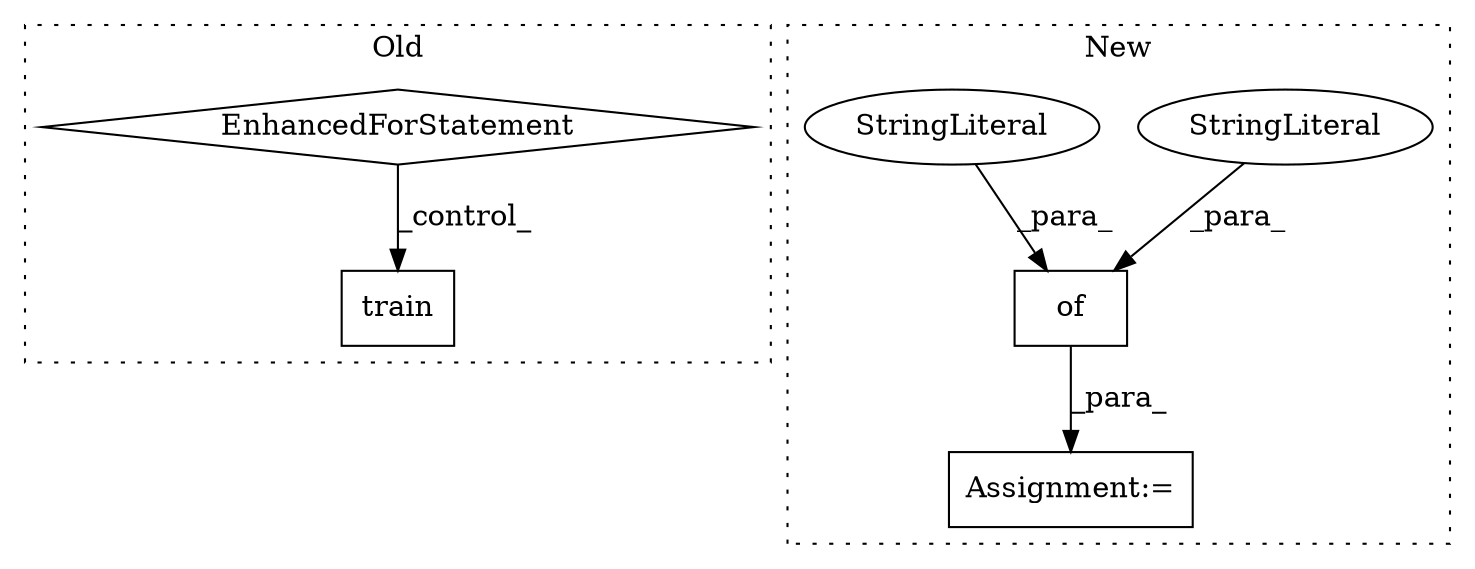 digraph G {
subgraph cluster0 {
1 [label="train" a="32" s="5142,5174" l="6,1" shape="box"];
6 [label="EnhancedForStatement" a="70" s="4937,5028" l="57,2" shape="diamond"];
label = "Old";
style="dotted";
}
subgraph cluster1 {
2 [label="of" a="32" s="5787,5819" l="3,1" shape="box"];
3 [label="Assignment:=" a="7" s="5839" l="14" shape="box"];
4 [label="StringLiteral" a="45" s="5790" l="5" shape="ellipse"];
5 [label="StringLiteral" a="45" s="5796" l="8" shape="ellipse"];
label = "New";
style="dotted";
}
2 -> 3 [label="_para_"];
4 -> 2 [label="_para_"];
5 -> 2 [label="_para_"];
6 -> 1 [label="_control_"];
}